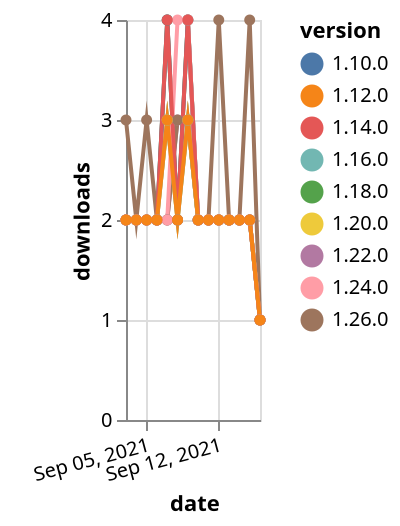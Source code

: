 {"$schema": "https://vega.github.io/schema/vega-lite/v5.json", "description": "A simple bar chart with embedded data.", "data": {"values": [{"date": "2021-09-03", "total": 1997, "delta": 2, "version": "1.18.0"}, {"date": "2021-09-04", "total": 1999, "delta": 2, "version": "1.18.0"}, {"date": "2021-09-05", "total": 2001, "delta": 2, "version": "1.18.0"}, {"date": "2021-09-06", "total": 2003, "delta": 2, "version": "1.18.0"}, {"date": "2021-09-07", "total": 2007, "delta": 4, "version": "1.18.0"}, {"date": "2021-09-08", "total": 2009, "delta": 2, "version": "1.18.0"}, {"date": "2021-09-09", "total": 2013, "delta": 4, "version": "1.18.0"}, {"date": "2021-09-10", "total": 2015, "delta": 2, "version": "1.18.0"}, {"date": "2021-09-11", "total": 2017, "delta": 2, "version": "1.18.0"}, {"date": "2021-09-12", "total": 2019, "delta": 2, "version": "1.18.0"}, {"date": "2021-09-13", "total": 2021, "delta": 2, "version": "1.18.0"}, {"date": "2021-09-14", "total": 2023, "delta": 2, "version": "1.18.0"}, {"date": "2021-09-15", "total": 2025, "delta": 2, "version": "1.18.0"}, {"date": "2021-09-16", "total": 2026, "delta": 1, "version": "1.18.0"}, {"date": "2021-09-03", "total": 1022, "delta": 2, "version": "1.22.0"}, {"date": "2021-09-04", "total": 1024, "delta": 2, "version": "1.22.0"}, {"date": "2021-09-05", "total": 1026, "delta": 2, "version": "1.22.0"}, {"date": "2021-09-06", "total": 1028, "delta": 2, "version": "1.22.0"}, {"date": "2021-09-07", "total": 1030, "delta": 2, "version": "1.22.0"}, {"date": "2021-09-08", "total": 1033, "delta": 3, "version": "1.22.0"}, {"date": "2021-09-09", "total": 1036, "delta": 3, "version": "1.22.0"}, {"date": "2021-09-10", "total": 1038, "delta": 2, "version": "1.22.0"}, {"date": "2021-09-11", "total": 1040, "delta": 2, "version": "1.22.0"}, {"date": "2021-09-12", "total": 1042, "delta": 2, "version": "1.22.0"}, {"date": "2021-09-13", "total": 1044, "delta": 2, "version": "1.22.0"}, {"date": "2021-09-14", "total": 1046, "delta": 2, "version": "1.22.0"}, {"date": "2021-09-15", "total": 1048, "delta": 2, "version": "1.22.0"}, {"date": "2021-09-16", "total": 1049, "delta": 1, "version": "1.22.0"}, {"date": "2021-09-03", "total": 3044, "delta": 2, "version": "1.10.0"}, {"date": "2021-09-04", "total": 3046, "delta": 2, "version": "1.10.0"}, {"date": "2021-09-05", "total": 3048, "delta": 2, "version": "1.10.0"}, {"date": "2021-09-06", "total": 3050, "delta": 2, "version": "1.10.0"}, {"date": "2021-09-07", "total": 3054, "delta": 4, "version": "1.10.0"}, {"date": "2021-09-08", "total": 3056, "delta": 2, "version": "1.10.0"}, {"date": "2021-09-09", "total": 3060, "delta": 4, "version": "1.10.0"}, {"date": "2021-09-10", "total": 3062, "delta": 2, "version": "1.10.0"}, {"date": "2021-09-11", "total": 3064, "delta": 2, "version": "1.10.0"}, {"date": "2021-09-12", "total": 3066, "delta": 2, "version": "1.10.0"}, {"date": "2021-09-13", "total": 3068, "delta": 2, "version": "1.10.0"}, {"date": "2021-09-14", "total": 3070, "delta": 2, "version": "1.10.0"}, {"date": "2021-09-15", "total": 3072, "delta": 2, "version": "1.10.0"}, {"date": "2021-09-16", "total": 3073, "delta": 1, "version": "1.10.0"}, {"date": "2021-09-03", "total": 240, "delta": 3, "version": "1.26.0"}, {"date": "2021-09-04", "total": 242, "delta": 2, "version": "1.26.0"}, {"date": "2021-09-05", "total": 245, "delta": 3, "version": "1.26.0"}, {"date": "2021-09-06", "total": 247, "delta": 2, "version": "1.26.0"}, {"date": "2021-09-07", "total": 249, "delta": 2, "version": "1.26.0"}, {"date": "2021-09-08", "total": 252, "delta": 3, "version": "1.26.0"}, {"date": "2021-09-09", "total": 255, "delta": 3, "version": "1.26.0"}, {"date": "2021-09-10", "total": 257, "delta": 2, "version": "1.26.0"}, {"date": "2021-09-11", "total": 259, "delta": 2, "version": "1.26.0"}, {"date": "2021-09-12", "total": 263, "delta": 4, "version": "1.26.0"}, {"date": "2021-09-13", "total": 265, "delta": 2, "version": "1.26.0"}, {"date": "2021-09-14", "total": 267, "delta": 2, "version": "1.26.0"}, {"date": "2021-09-15", "total": 271, "delta": 4, "version": "1.26.0"}, {"date": "2021-09-16", "total": 272, "delta": 1, "version": "1.26.0"}, {"date": "2021-09-03", "total": 1481, "delta": 2, "version": "1.20.0"}, {"date": "2021-09-04", "total": 1483, "delta": 2, "version": "1.20.0"}, {"date": "2021-09-05", "total": 1485, "delta": 2, "version": "1.20.0"}, {"date": "2021-09-06", "total": 1487, "delta": 2, "version": "1.20.0"}, {"date": "2021-09-07", "total": 1490, "delta": 3, "version": "1.20.0"}, {"date": "2021-09-08", "total": 1492, "delta": 2, "version": "1.20.0"}, {"date": "2021-09-09", "total": 1495, "delta": 3, "version": "1.20.0"}, {"date": "2021-09-10", "total": 1497, "delta": 2, "version": "1.20.0"}, {"date": "2021-09-11", "total": 1499, "delta": 2, "version": "1.20.0"}, {"date": "2021-09-12", "total": 1501, "delta": 2, "version": "1.20.0"}, {"date": "2021-09-13", "total": 1503, "delta": 2, "version": "1.20.0"}, {"date": "2021-09-14", "total": 1505, "delta": 2, "version": "1.20.0"}, {"date": "2021-09-15", "total": 1507, "delta": 2, "version": "1.20.0"}, {"date": "2021-09-16", "total": 1508, "delta": 1, "version": "1.20.0"}, {"date": "2021-09-03", "total": 2070, "delta": 2, "version": "1.16.0"}, {"date": "2021-09-04", "total": 2072, "delta": 2, "version": "1.16.0"}, {"date": "2021-09-05", "total": 2074, "delta": 2, "version": "1.16.0"}, {"date": "2021-09-06", "total": 2076, "delta": 2, "version": "1.16.0"}, {"date": "2021-09-07", "total": 2079, "delta": 3, "version": "1.16.0"}, {"date": "2021-09-08", "total": 2081, "delta": 2, "version": "1.16.0"}, {"date": "2021-09-09", "total": 2084, "delta": 3, "version": "1.16.0"}, {"date": "2021-09-10", "total": 2086, "delta": 2, "version": "1.16.0"}, {"date": "2021-09-11", "total": 2088, "delta": 2, "version": "1.16.0"}, {"date": "2021-09-12", "total": 2090, "delta": 2, "version": "1.16.0"}, {"date": "2021-09-13", "total": 2092, "delta": 2, "version": "1.16.0"}, {"date": "2021-09-14", "total": 2094, "delta": 2, "version": "1.16.0"}, {"date": "2021-09-15", "total": 2096, "delta": 2, "version": "1.16.0"}, {"date": "2021-09-16", "total": 2097, "delta": 1, "version": "1.16.0"}, {"date": "2021-09-03", "total": 731, "delta": 2, "version": "1.24.0"}, {"date": "2021-09-04", "total": 733, "delta": 2, "version": "1.24.0"}, {"date": "2021-09-05", "total": 735, "delta": 2, "version": "1.24.0"}, {"date": "2021-09-06", "total": 737, "delta": 2, "version": "1.24.0"}, {"date": "2021-09-07", "total": 739, "delta": 2, "version": "1.24.0"}, {"date": "2021-09-08", "total": 743, "delta": 4, "version": "1.24.0"}, {"date": "2021-09-09", "total": 747, "delta": 4, "version": "1.24.0"}, {"date": "2021-09-10", "total": 749, "delta": 2, "version": "1.24.0"}, {"date": "2021-09-11", "total": 751, "delta": 2, "version": "1.24.0"}, {"date": "2021-09-12", "total": 753, "delta": 2, "version": "1.24.0"}, {"date": "2021-09-13", "total": 755, "delta": 2, "version": "1.24.0"}, {"date": "2021-09-14", "total": 757, "delta": 2, "version": "1.24.0"}, {"date": "2021-09-15", "total": 759, "delta": 2, "version": "1.24.0"}, {"date": "2021-09-16", "total": 760, "delta": 1, "version": "1.24.0"}, {"date": "2021-09-03", "total": 2461, "delta": 2, "version": "1.14.0"}, {"date": "2021-09-04", "total": 2463, "delta": 2, "version": "1.14.0"}, {"date": "2021-09-05", "total": 2465, "delta": 2, "version": "1.14.0"}, {"date": "2021-09-06", "total": 2467, "delta": 2, "version": "1.14.0"}, {"date": "2021-09-07", "total": 2471, "delta": 4, "version": "1.14.0"}, {"date": "2021-09-08", "total": 2473, "delta": 2, "version": "1.14.0"}, {"date": "2021-09-09", "total": 2477, "delta": 4, "version": "1.14.0"}, {"date": "2021-09-10", "total": 2479, "delta": 2, "version": "1.14.0"}, {"date": "2021-09-11", "total": 2481, "delta": 2, "version": "1.14.0"}, {"date": "2021-09-12", "total": 2483, "delta": 2, "version": "1.14.0"}, {"date": "2021-09-13", "total": 2485, "delta": 2, "version": "1.14.0"}, {"date": "2021-09-14", "total": 2487, "delta": 2, "version": "1.14.0"}, {"date": "2021-09-15", "total": 2489, "delta": 2, "version": "1.14.0"}, {"date": "2021-09-16", "total": 2490, "delta": 1, "version": "1.14.0"}, {"date": "2021-09-03", "total": 2574, "delta": 2, "version": "1.12.0"}, {"date": "2021-09-04", "total": 2576, "delta": 2, "version": "1.12.0"}, {"date": "2021-09-05", "total": 2578, "delta": 2, "version": "1.12.0"}, {"date": "2021-09-06", "total": 2580, "delta": 2, "version": "1.12.0"}, {"date": "2021-09-07", "total": 2583, "delta": 3, "version": "1.12.0"}, {"date": "2021-09-08", "total": 2585, "delta": 2, "version": "1.12.0"}, {"date": "2021-09-09", "total": 2588, "delta": 3, "version": "1.12.0"}, {"date": "2021-09-10", "total": 2590, "delta": 2, "version": "1.12.0"}, {"date": "2021-09-11", "total": 2592, "delta": 2, "version": "1.12.0"}, {"date": "2021-09-12", "total": 2594, "delta": 2, "version": "1.12.0"}, {"date": "2021-09-13", "total": 2596, "delta": 2, "version": "1.12.0"}, {"date": "2021-09-14", "total": 2598, "delta": 2, "version": "1.12.0"}, {"date": "2021-09-15", "total": 2600, "delta": 2, "version": "1.12.0"}, {"date": "2021-09-16", "total": 2601, "delta": 1, "version": "1.12.0"}]}, "width": "container", "mark": {"type": "line", "point": {"filled": true}}, "encoding": {"x": {"field": "date", "type": "temporal", "timeUnit": "yearmonthdate", "title": "date", "axis": {"labelAngle": -15}}, "y": {"field": "delta", "type": "quantitative", "title": "downloads"}, "color": {"field": "version", "type": "nominal"}, "tooltip": {"field": "delta"}}}